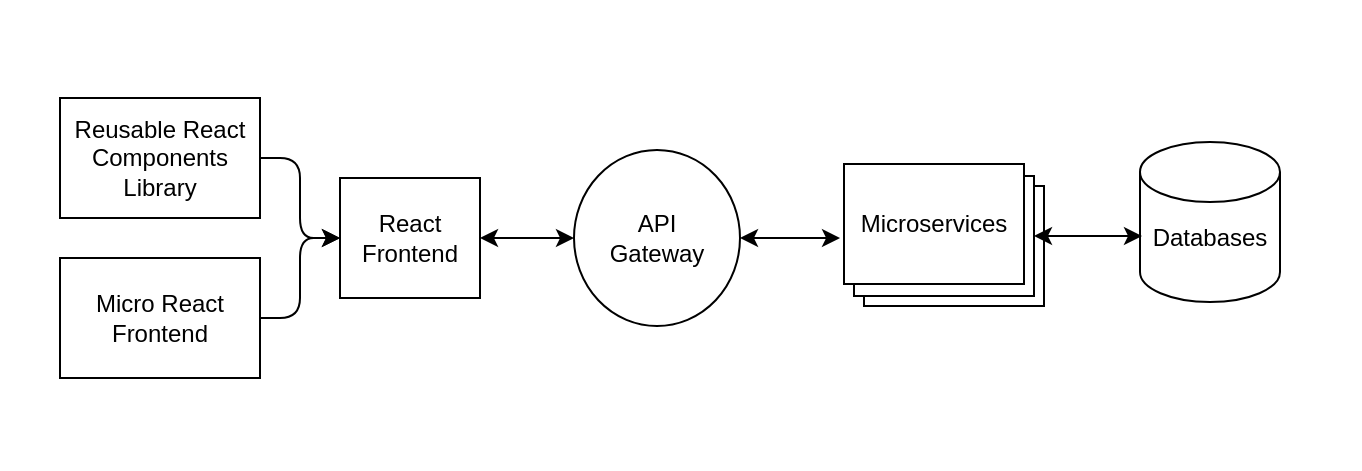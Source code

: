 <mxfile version="13.10.4" type="device"><diagram id="dsPIJjJgcyLeRHvuT-To" name="Page-1"><mxGraphModel dx="1201" dy="599" grid="1" gridSize="10" guides="1" tooltips="1" connect="1" arrows="1" fold="1" page="1" pageScale="1" pageWidth="850" pageHeight="1100" math="0" shadow="0"><root><mxCell id="0"/><mxCell id="1" parent="0"/><mxCell id="RfM1wtmvF8dArDoFYUZ5-15" value="" style="rounded=0;whiteSpace=wrap;html=1;fillColor=none;strokeColor=none;" vertex="1" parent="1"><mxGeometry x="50" y="145.5" width="680" height="234" as="geometry"/></mxCell><mxCell id="W9EiT9lXg5hrBxR2Avts-1" value="&lt;div&gt;React &lt;br&gt;&lt;/div&gt;&lt;div&gt;Frontend&lt;/div&gt;" style="rounded=0;whiteSpace=wrap;html=1;" parent="1" vertex="1"><mxGeometry x="220" y="234" width="70" height="60" as="geometry"/></mxCell><mxCell id="W9EiT9lXg5hrBxR2Avts-2" value="Reusable React Components Library" style="rounded=0;whiteSpace=wrap;html=1;" parent="1" vertex="1"><mxGeometry x="80" y="194" width="100" height="60" as="geometry"/></mxCell><mxCell id="W9EiT9lXg5hrBxR2Avts-3" value="Micro React Frontend" style="rounded=0;whiteSpace=wrap;html=1;" parent="1" vertex="1"><mxGeometry x="80" y="274" width="100" height="60" as="geometry"/></mxCell><mxCell id="W9EiT9lXg5hrBxR2Avts-4" value="" style="endArrow=classic;html=1;entryX=0;entryY=0.5;entryDx=0;entryDy=0;exitX=1;exitY=0.5;exitDx=0;exitDy=0;" parent="1" source="W9EiT9lXg5hrBxR2Avts-2" target="W9EiT9lXg5hrBxR2Avts-1" edge="1"><mxGeometry width="50" height="50" relative="1" as="geometry"><mxPoint x="400" y="294" as="sourcePoint"/><mxPoint x="450" y="244" as="targetPoint"/><Array as="points"><mxPoint x="200" y="224"/><mxPoint x="200" y="264"/></Array></mxGeometry></mxCell><mxCell id="W9EiT9lXg5hrBxR2Avts-5" value="" style="endArrow=classic;html=1;exitX=1;exitY=0.5;exitDx=0;exitDy=0;entryX=0;entryY=0.5;entryDx=0;entryDy=0;" parent="1" source="W9EiT9lXg5hrBxR2Avts-3" target="W9EiT9lXg5hrBxR2Avts-1" edge="1"><mxGeometry width="50" height="50" relative="1" as="geometry"><mxPoint x="400" y="294" as="sourcePoint"/><mxPoint x="450" y="244" as="targetPoint"/><Array as="points"><mxPoint x="200" y="304"/><mxPoint x="200" y="264"/></Array></mxGeometry></mxCell><mxCell id="W9EiT9lXg5hrBxR2Avts-15" value="" style="group" parent="1" vertex="1" connectable="0"><mxGeometry x="472" y="227" width="100" height="71" as="geometry"/></mxCell><mxCell id="W9EiT9lXg5hrBxR2Avts-14" value="" style="rounded=0;whiteSpace=wrap;html=1;strokeColor=#000000;fillColor=#ffffff;" parent="W9EiT9lXg5hrBxR2Avts-15" vertex="1"><mxGeometry x="10" y="11" width="90" height="60" as="geometry"/></mxCell><mxCell id="W9EiT9lXg5hrBxR2Avts-13" value="" style="rounded=0;whiteSpace=wrap;html=1;strokeColor=#000000;fillColor=#ffffff;" parent="W9EiT9lXg5hrBxR2Avts-15" vertex="1"><mxGeometry x="5" y="6" width="90" height="60" as="geometry"/></mxCell><mxCell id="W9EiT9lXg5hrBxR2Avts-12" value="Microservices" style="rounded=0;whiteSpace=wrap;html=1;strokeColor=#000000;fillColor=#ffffff;" parent="W9EiT9lXg5hrBxR2Avts-15" vertex="1"><mxGeometry width="90" height="60" as="geometry"/></mxCell><mxCell id="W9EiT9lXg5hrBxR2Avts-23" value="&lt;br&gt;Databases" style="shape=cylinder2;whiteSpace=wrap;html=1;boundedLbl=1;backgroundOutline=1;size=15;strokeColor=#000000;fillColor=#ffffff;" parent="1" vertex="1"><mxGeometry x="620" y="216" width="70" height="80" as="geometry"/></mxCell><mxCell id="RfM1wtmvF8dArDoFYUZ5-2" value="&lt;div&gt;API &lt;br&gt;&lt;/div&gt;&lt;div&gt;Gateway&lt;/div&gt;" style="ellipse;whiteSpace=wrap;html=1;" vertex="1" parent="1"><mxGeometry x="337" y="220" width="83" height="88" as="geometry"/></mxCell><mxCell id="RfM1wtmvF8dArDoFYUZ5-10" value="" style="endArrow=classic;startArrow=classic;html=1;entryX=0;entryY=0.5;entryDx=0;entryDy=0;exitX=1;exitY=0.5;exitDx=0;exitDy=0;" edge="1" parent="1" source="W9EiT9lXg5hrBxR2Avts-1" target="RfM1wtmvF8dArDoFYUZ5-2"><mxGeometry width="50" height="50" relative="1" as="geometry"><mxPoint x="590" y="410" as="sourcePoint"/><mxPoint x="640" y="360" as="targetPoint"/></mxGeometry></mxCell><mxCell id="RfM1wtmvF8dArDoFYUZ5-12" value="" style="endArrow=classic;startArrow=classic;html=1;entryX=-0.022;entryY=0.617;entryDx=0;entryDy=0;exitX=1;exitY=0.5;exitDx=0;exitDy=0;entryPerimeter=0;" edge="1" parent="1" source="RfM1wtmvF8dArDoFYUZ5-2" target="W9EiT9lXg5hrBxR2Avts-12"><mxGeometry width="50" height="50" relative="1" as="geometry"><mxPoint x="567" y="410" as="sourcePoint"/><mxPoint x="617" y="360" as="targetPoint"/></mxGeometry></mxCell><mxCell id="RfM1wtmvF8dArDoFYUZ5-13" value="" style="endArrow=classic;startArrow=classic;html=1;exitX=1;exitY=0.5;exitDx=0;exitDy=0;" edge="1" parent="1" source="W9EiT9lXg5hrBxR2Avts-13"><mxGeometry width="50" height="50" relative="1" as="geometry"><mxPoint x="590" y="310" as="sourcePoint"/><mxPoint x="621" y="263" as="targetPoint"/></mxGeometry></mxCell></root></mxGraphModel></diagram></mxfile>